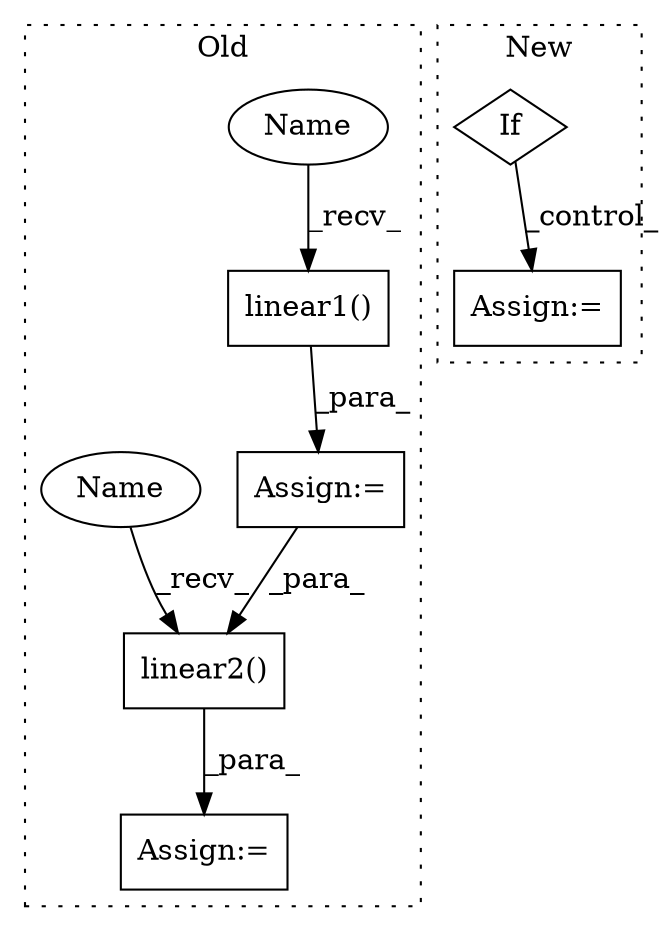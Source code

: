 digraph G {
subgraph cluster0 {
1 [label="linear2()" a="75" s="2465,2479" l="13,1" shape="box"];
4 [label="linear1()" a="75" s="2308,2322" l="13,1" shape="box"];
5 [label="Assign:=" a="68" s="2364" l="3" shape="box"];
6 [label="Assign:=" a="68" s="2490" l="3" shape="box"];
7 [label="Name" a="87" s="2308" l="4" shape="ellipse"];
8 [label="Name" a="87" s="2465" l="4" shape="ellipse"];
label = "Old";
style="dotted";
}
subgraph cluster1 {
2 [label="If" a="96" s="3277" l="3" shape="diamond"];
3 [label="Assign:=" a="68" s="3330" l="3" shape="box"];
label = "New";
style="dotted";
}
1 -> 6 [label="_para_"];
2 -> 3 [label="_control_"];
4 -> 5 [label="_para_"];
5 -> 1 [label="_para_"];
7 -> 4 [label="_recv_"];
8 -> 1 [label="_recv_"];
}